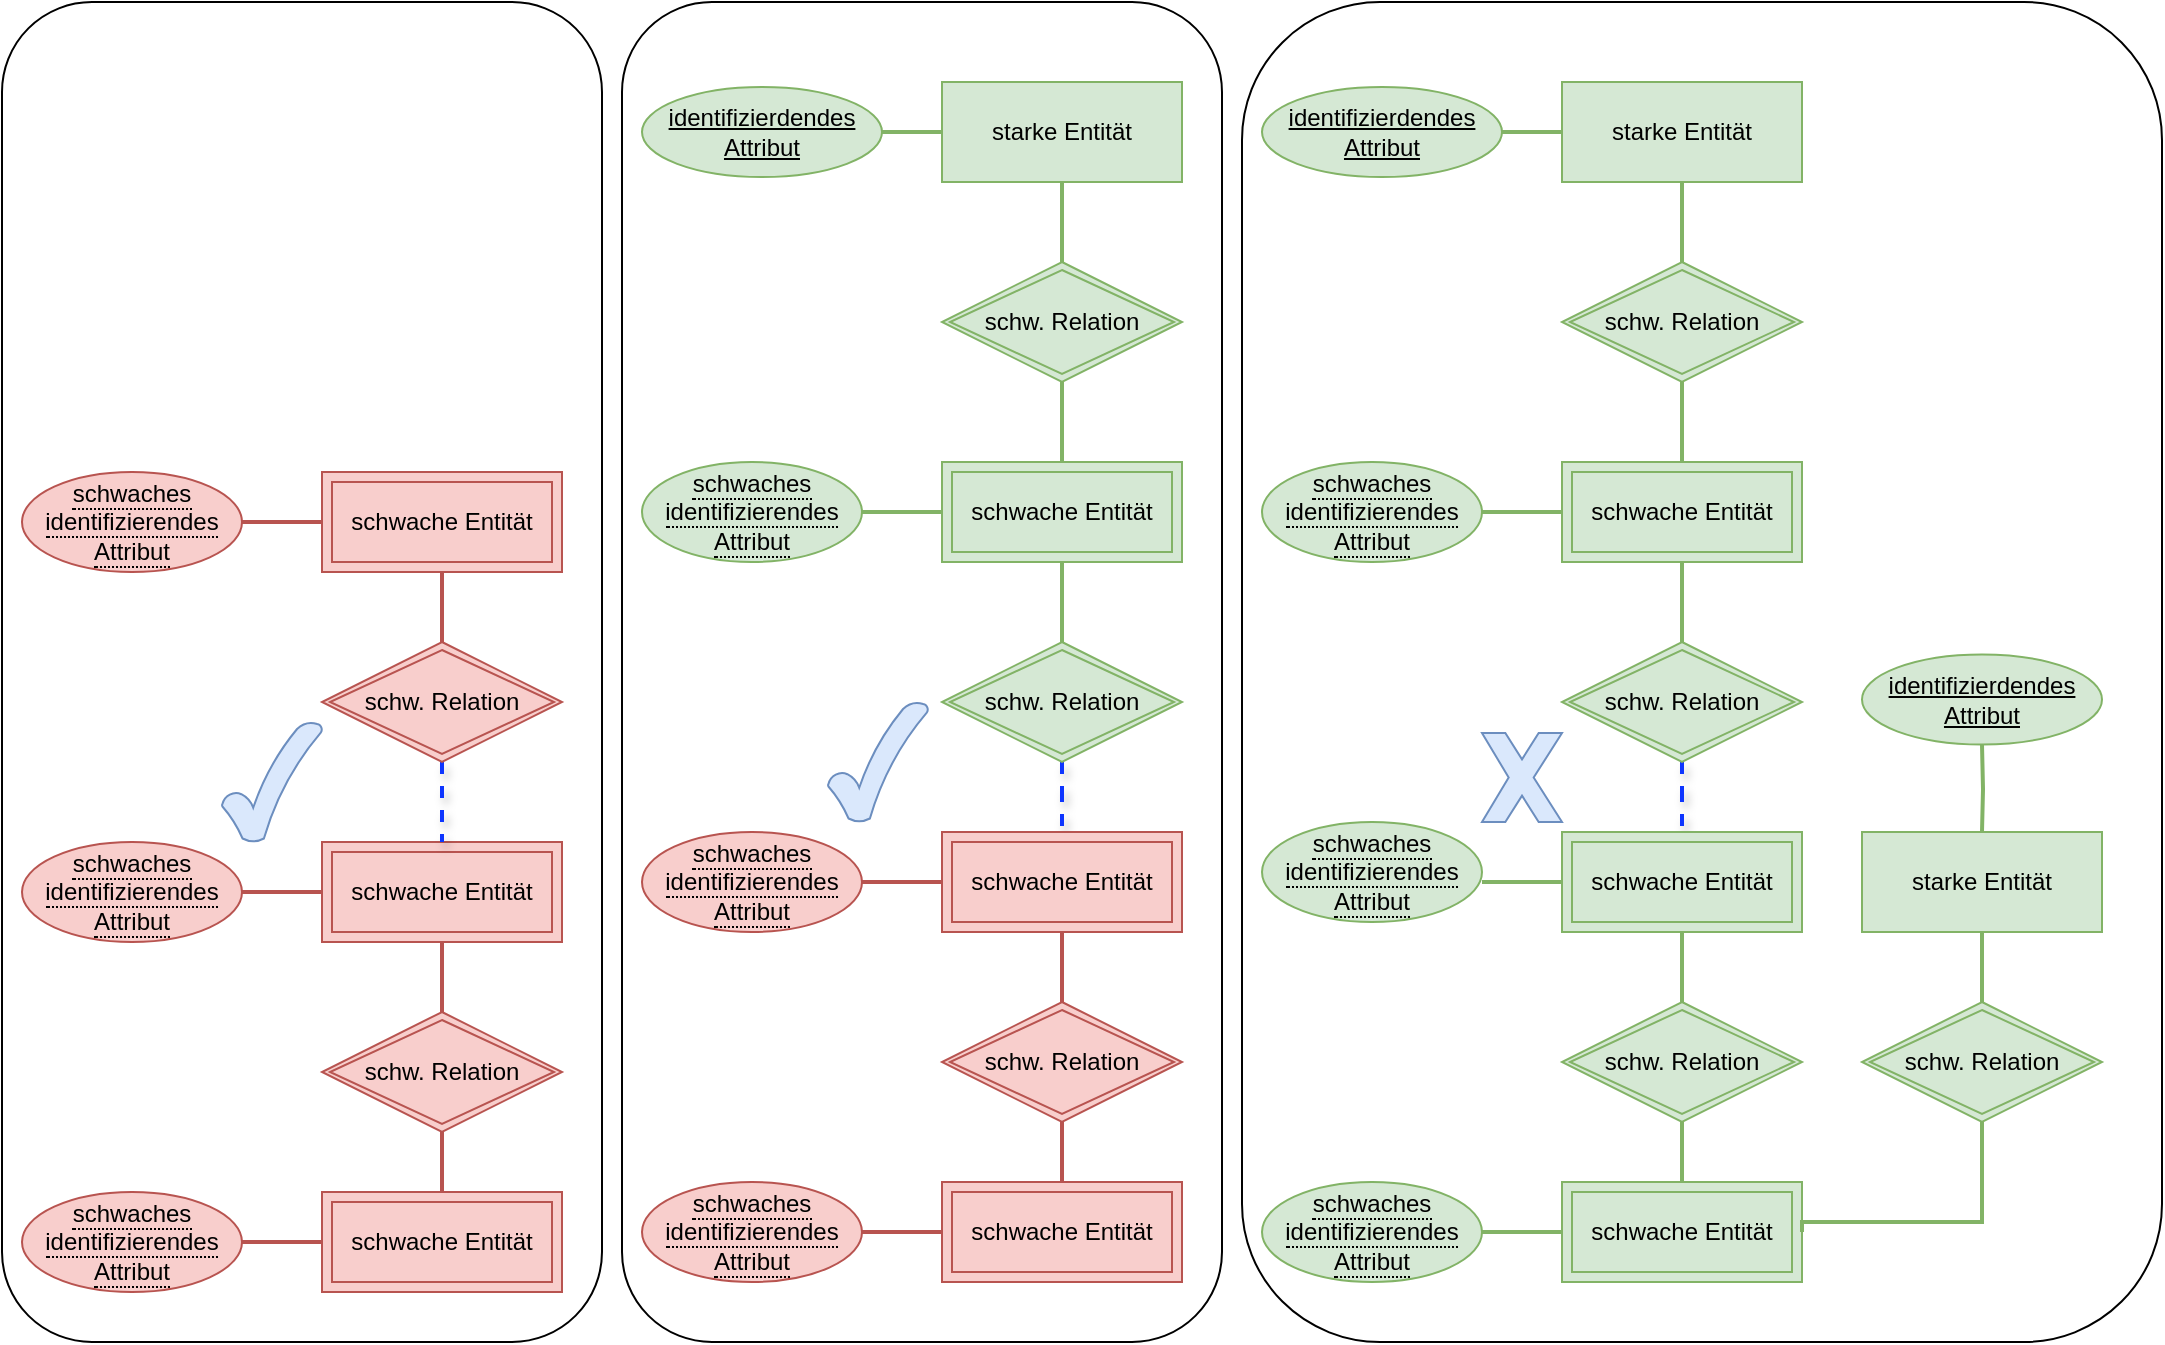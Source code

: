 <mxfile version="16.5.1" type="device"><diagram id="nQbscPIc6uNyYigFWDIx" name="Seite-1"><mxGraphModel dx="3327" dy="1018" grid="1" gridSize="10" guides="1" tooltips="1" connect="1" arrows="1" fold="1" page="1" pageScale="1" pageWidth="827" pageHeight="1169" math="0" shadow="0"><root><mxCell id="0"/><mxCell id="1" parent="0"/><mxCell id="OOYJhUlUHDx6FJWwQxyh-150" value="" style="rounded=1;whiteSpace=wrap;html=1;" parent="1" vertex="1"><mxGeometry x="-620" y="850" width="460" height="670" as="geometry"/></mxCell><mxCell id="OOYJhUlUHDx6FJWwQxyh-149" value="" style="rounded=1;whiteSpace=wrap;html=1;" parent="1" vertex="1"><mxGeometry x="-930" y="850" width="300" height="670" as="geometry"/></mxCell><mxCell id="OOYJhUlUHDx6FJWwQxyh-148" value="" style="rounded=1;whiteSpace=wrap;html=1;" parent="1" vertex="1"><mxGeometry x="-1240" y="850" width="300" height="670" as="geometry"/></mxCell><mxCell id="OOYJhUlUHDx6FJWwQxyh-33" style="edgeStyle=orthogonalEdgeStyle;rounded=0;orthogonalLoop=1;jettySize=auto;html=1;exitX=0.5;exitY=0;exitDx=0;exitDy=0;entryX=0.5;entryY=1;entryDx=0;entryDy=0;endArrow=none;endFill=0;strokeWidth=2;" parent="1" source="OOYJhUlUHDx6FJWwQxyh-35" edge="1"><mxGeometry relative="1" as="geometry"><mxPoint x="-1020" y="1290" as="targetPoint"/></mxGeometry></mxCell><mxCell id="OOYJhUlUHDx6FJWwQxyh-34" style="edgeStyle=orthogonalEdgeStyle;rounded=0;orthogonalLoop=1;jettySize=auto;html=1;entryX=1;entryY=0.5;entryDx=0;entryDy=0;endArrow=none;endFill=0;strokeWidth=2;fillColor=#f8cecc;strokeColor=#b85450;" parent="1" source="OOYJhUlUHDx6FJWwQxyh-35" edge="1"><mxGeometry relative="1" as="geometry"><mxPoint x="-1120" y="1295" as="targetPoint"/></mxGeometry></mxCell><mxCell id="OOYJhUlUHDx6FJWwQxyh-35" value="schwache Entität" style="shape=ext;margin=3;double=1;whiteSpace=wrap;html=1;align=center;fillColor=#f8cecc;strokeColor=#b85450;" parent="1" vertex="1"><mxGeometry x="-1080" y="1270" width="120" height="50" as="geometry"/></mxCell><mxCell id="OOYJhUlUHDx6FJWwQxyh-36" style="edgeStyle=orthogonalEdgeStyle;rounded=0;orthogonalLoop=1;jettySize=auto;html=1;entryX=1;entryY=0.5;entryDx=0;entryDy=0;endArrow=none;endFill=0;strokeWidth=2;fillColor=#f8cecc;strokeColor=#b85450;" parent="1" source="OOYJhUlUHDx6FJWwQxyh-38" edge="1"><mxGeometry relative="1" as="geometry"><mxPoint x="-1120.0" y="1110.0" as="targetPoint"/></mxGeometry></mxCell><mxCell id="OOYJhUlUHDx6FJWwQxyh-140" style="edgeStyle=orthogonalEdgeStyle;rounded=0;orthogonalLoop=1;jettySize=auto;html=1;exitX=0.5;exitY=1;exitDx=0;exitDy=0;entryX=0.5;entryY=0;entryDx=0;entryDy=0;endArrow=none;endFill=0;strokeWidth=2;fillColor=#f8cecc;strokeColor=#b85450;" parent="1" source="OOYJhUlUHDx6FJWwQxyh-38" target="OOYJhUlUHDx6FJWwQxyh-58" edge="1"><mxGeometry relative="1" as="geometry"/></mxCell><mxCell id="OOYJhUlUHDx6FJWwQxyh-38" value="schwache Entität" style="shape=ext;margin=3;double=1;whiteSpace=wrap;html=1;align=center;fillColor=#f8cecc;strokeColor=#b85450;" parent="1" vertex="1"><mxGeometry x="-1080" y="1085" width="120" height="50" as="geometry"/></mxCell><mxCell id="OOYJhUlUHDx6FJWwQxyh-41" style="edgeStyle=orthogonalEdgeStyle;rounded=0;orthogonalLoop=1;jettySize=auto;html=1;exitX=0.5;exitY=0;exitDx=0;exitDy=0;entryX=0.5;entryY=1;entryDx=0;entryDy=0;endArrow=none;endFill=0;strokeWidth=2;fillColor=#f8cecc;strokeColor=#b85450;" parent="1" source="OOYJhUlUHDx6FJWwQxyh-43" target="OOYJhUlUHDx6FJWwQxyh-45" edge="1"><mxGeometry relative="1" as="geometry"/></mxCell><mxCell id="OOYJhUlUHDx6FJWwQxyh-42" style="edgeStyle=orthogonalEdgeStyle;rounded=0;orthogonalLoop=1;jettySize=auto;html=1;entryX=1;entryY=0.5;entryDx=0;entryDy=0;endArrow=none;endFill=0;strokeWidth=2;fillColor=#f8cecc;strokeColor=#b85450;" parent="1" source="OOYJhUlUHDx6FJWwQxyh-43" edge="1"><mxGeometry relative="1" as="geometry"><mxPoint x="-1120" y="1470" as="targetPoint"/></mxGeometry></mxCell><mxCell id="OOYJhUlUHDx6FJWwQxyh-43" value="schwache Entität" style="shape=ext;margin=3;double=1;whiteSpace=wrap;html=1;align=center;fillColor=#f8cecc;strokeColor=#b85450;" parent="1" vertex="1"><mxGeometry x="-1080" y="1445" width="120" height="50" as="geometry"/></mxCell><mxCell id="OOYJhUlUHDx6FJWwQxyh-44" style="edgeStyle=orthogonalEdgeStyle;rounded=0;orthogonalLoop=1;jettySize=auto;html=1;exitX=0.5;exitY=0;exitDx=0;exitDy=0;entryX=0.5;entryY=1;entryDx=0;entryDy=0;endArrow=none;endFill=0;strokeWidth=2;fillColor=#f8cecc;strokeColor=#b85450;" parent="1" source="OOYJhUlUHDx6FJWwQxyh-45" target="OOYJhUlUHDx6FJWwQxyh-35" edge="1"><mxGeometry relative="1" as="geometry"/></mxCell><mxCell id="OOYJhUlUHDx6FJWwQxyh-45" value="schw. Relation" style="shape=rhombus;double=1;perimeter=rhombusPerimeter;whiteSpace=wrap;html=1;align=center;fillColor=#f8cecc;strokeColor=#b85450;" parent="1" vertex="1"><mxGeometry x="-1080" y="1355" width="120" height="60" as="geometry"/></mxCell><mxCell id="dEpQYghDCSLJoiyHqOcw-8" style="edgeStyle=orthogonalEdgeStyle;rounded=0;orthogonalLoop=1;jettySize=auto;html=1;exitX=0.5;exitY=1;exitDx=0;exitDy=0;entryX=0.5;entryY=0;entryDx=0;entryDy=0;shadow=1;endArrow=none;endFill=0;strokeWidth=2;dashed=1;fillColor=#dae8fc;strokeColor=#0D35FF;" edge="1" parent="1" source="OOYJhUlUHDx6FJWwQxyh-58" target="OOYJhUlUHDx6FJWwQxyh-35"><mxGeometry relative="1" as="geometry"/></mxCell><mxCell id="OOYJhUlUHDx6FJWwQxyh-58" value="schw. Relation" style="shape=rhombus;double=1;perimeter=rhombusPerimeter;whiteSpace=wrap;html=1;align=center;fillColor=#f8cecc;strokeColor=#b85450;" parent="1" vertex="1"><mxGeometry x="-1080" y="1170" width="120" height="60" as="geometry"/></mxCell><mxCell id="dEpQYghDCSLJoiyHqOcw-9" style="edgeStyle=orthogonalEdgeStyle;rounded=0;orthogonalLoop=1;jettySize=auto;html=1;exitX=0.5;exitY=1;exitDx=0;exitDy=0;shadow=1;dashed=1;endArrow=none;endFill=0;strokeWidth=2;fillColor=#dae8fc;strokeColor=#0D35FF;" edge="1" parent="1" source="OOYJhUlUHDx6FJWwQxyh-60" target="OOYJhUlUHDx6FJWwQxyh-63"><mxGeometry relative="1" as="geometry"/></mxCell><mxCell id="OOYJhUlUHDx6FJWwQxyh-60" value="schw. Relation" style="shape=rhombus;double=1;perimeter=rhombusPerimeter;whiteSpace=wrap;html=1;align=center;fillColor=#d5e8d4;strokeColor=#82b366;" parent="1" vertex="1"><mxGeometry x="-770" y="1170" width="120" height="60" as="geometry"/></mxCell><mxCell id="OOYJhUlUHDx6FJWwQxyh-62" style="edgeStyle=orthogonalEdgeStyle;rounded=0;orthogonalLoop=1;jettySize=auto;html=1;entryX=1;entryY=0.5;entryDx=0;entryDy=0;endArrow=none;endFill=0;strokeWidth=2;fillColor=#f8cecc;strokeColor=#b85450;" parent="1" source="OOYJhUlUHDx6FJWwQxyh-63" edge="1"><mxGeometry relative="1" as="geometry"><mxPoint x="-810" y="1290" as="targetPoint"/></mxGeometry></mxCell><mxCell id="OOYJhUlUHDx6FJWwQxyh-63" value="schwache Entität" style="shape=ext;margin=3;double=1;whiteSpace=wrap;html=1;align=center;fillColor=#f8cecc;strokeColor=#b85450;" parent="1" vertex="1"><mxGeometry x="-770" y="1265" width="120" height="50" as="geometry"/></mxCell><mxCell id="OOYJhUlUHDx6FJWwQxyh-64" style="edgeStyle=orthogonalEdgeStyle;rounded=0;orthogonalLoop=1;jettySize=auto;html=1;entryX=1;entryY=0.5;entryDx=0;entryDy=0;endArrow=none;endFill=0;strokeWidth=2;fillColor=#d5e8d4;strokeColor=#82b366;" parent="1" source="OOYJhUlUHDx6FJWwQxyh-66" edge="1"><mxGeometry relative="1" as="geometry"><mxPoint x="-810" y="1105.0" as="targetPoint"/></mxGeometry></mxCell><mxCell id="OOYJhUlUHDx6FJWwQxyh-65" style="edgeStyle=orthogonalEdgeStyle;rounded=0;orthogonalLoop=1;jettySize=auto;html=1;endArrow=none;endFill=0;strokeWidth=2;fillColor=#d5e8d4;strokeColor=#82b366;" parent="1" source="OOYJhUlUHDx6FJWwQxyh-66" edge="1"><mxGeometry relative="1" as="geometry"><mxPoint x="-710" y="1040" as="targetPoint"/></mxGeometry></mxCell><mxCell id="OOYJhUlUHDx6FJWwQxyh-141" style="edgeStyle=orthogonalEdgeStyle;rounded=0;orthogonalLoop=1;jettySize=auto;html=1;exitX=0.5;exitY=1;exitDx=0;exitDy=0;entryX=0.5;entryY=0;entryDx=0;entryDy=0;endArrow=none;endFill=0;strokeWidth=2;fillColor=#d5e8d4;strokeColor=#82b366;" parent="1" source="OOYJhUlUHDx6FJWwQxyh-66" target="OOYJhUlUHDx6FJWwQxyh-60" edge="1"><mxGeometry relative="1" as="geometry"/></mxCell><mxCell id="OOYJhUlUHDx6FJWwQxyh-66" value="schwache Entität" style="shape=ext;margin=3;double=1;whiteSpace=wrap;html=1;align=center;fillColor=#d5e8d4;strokeColor=#82b366;" parent="1" vertex="1"><mxGeometry x="-770" y="1080" width="120" height="50" as="geometry"/></mxCell><mxCell id="OOYJhUlUHDx6FJWwQxyh-67" style="edgeStyle=orthogonalEdgeStyle;rounded=0;orthogonalLoop=1;jettySize=auto;html=1;entryX=1;entryY=0.5;entryDx=0;entryDy=0;endArrow=none;endFill=0;strokeWidth=2;fillColor=#d5e8d4;strokeColor=#82b366;" parent="1" source="OOYJhUlUHDx6FJWwQxyh-68" edge="1"><mxGeometry relative="1" as="geometry"><mxPoint x="-810" y="915.0" as="targetPoint"/></mxGeometry></mxCell><mxCell id="OOYJhUlUHDx6FJWwQxyh-68" value="starke Entität" style="whiteSpace=wrap;html=1;align=center;fillColor=#d5e8d4;strokeColor=#82b366;" parent="1" vertex="1"><mxGeometry x="-770" y="890" width="120" height="50" as="geometry"/></mxCell><mxCell id="OOYJhUlUHDx6FJWwQxyh-69" style="edgeStyle=orthogonalEdgeStyle;rounded=0;orthogonalLoop=1;jettySize=auto;html=1;exitX=0.5;exitY=0;exitDx=0;exitDy=0;entryX=0.5;entryY=1;entryDx=0;entryDy=0;endArrow=none;endFill=0;strokeWidth=2;fillColor=#f8cecc;strokeColor=#b85450;" parent="1" source="OOYJhUlUHDx6FJWwQxyh-71" target="OOYJhUlUHDx6FJWwQxyh-73" edge="1"><mxGeometry relative="1" as="geometry"/></mxCell><mxCell id="OOYJhUlUHDx6FJWwQxyh-70" style="edgeStyle=orthogonalEdgeStyle;rounded=0;orthogonalLoop=1;jettySize=auto;html=1;entryX=1;entryY=0.5;entryDx=0;entryDy=0;endArrow=none;endFill=0;strokeWidth=2;fillColor=#f8cecc;strokeColor=#b85450;" parent="1" source="OOYJhUlUHDx6FJWwQxyh-71" edge="1"><mxGeometry relative="1" as="geometry"><mxPoint x="-810" y="1465" as="targetPoint"/></mxGeometry></mxCell><mxCell id="OOYJhUlUHDx6FJWwQxyh-71" value="schwache Entität" style="shape=ext;margin=3;double=1;whiteSpace=wrap;html=1;align=center;fillColor=#f8cecc;strokeColor=#b85450;" parent="1" vertex="1"><mxGeometry x="-770" y="1440" width="120" height="50" as="geometry"/></mxCell><mxCell id="OOYJhUlUHDx6FJWwQxyh-72" style="edgeStyle=orthogonalEdgeStyle;rounded=0;orthogonalLoop=1;jettySize=auto;html=1;exitX=0.5;exitY=0;exitDx=0;exitDy=0;entryX=0.5;entryY=1;entryDx=0;entryDy=0;endArrow=none;endFill=0;strokeWidth=2;fillColor=#f8cecc;strokeColor=#b85450;" parent="1" source="OOYJhUlUHDx6FJWwQxyh-73" target="OOYJhUlUHDx6FJWwQxyh-63" edge="1"><mxGeometry relative="1" as="geometry"/></mxCell><mxCell id="OOYJhUlUHDx6FJWwQxyh-73" value="schw. Relation" style="shape=rhombus;double=1;perimeter=rhombusPerimeter;whiteSpace=wrap;html=1;align=center;fillColor=#f8cecc;strokeColor=#b85450;" parent="1" vertex="1"><mxGeometry x="-770" y="1350" width="120" height="60" as="geometry"/></mxCell><mxCell id="OOYJhUlUHDx6FJWwQxyh-79" style="edgeStyle=orthogonalEdgeStyle;rounded=0;orthogonalLoop=1;jettySize=auto;html=1;entryX=0.5;entryY=1;entryDx=0;entryDy=0;endArrow=none;endFill=0;strokeWidth=2;fillColor=#d5e8d4;strokeColor=#82b366;" parent="1" source="OOYJhUlUHDx6FJWwQxyh-80" target="OOYJhUlUHDx6FJWwQxyh-68" edge="1"><mxGeometry relative="1" as="geometry"/></mxCell><mxCell id="OOYJhUlUHDx6FJWwQxyh-80" value="schw. Relation" style="shape=rhombus;double=1;perimeter=rhombusPerimeter;whiteSpace=wrap;html=1;align=center;fillColor=#d5e8d4;strokeColor=#82b366;" parent="1" vertex="1"><mxGeometry x="-770" y="980" width="120" height="60" as="geometry"/></mxCell><mxCell id="dEpQYghDCSLJoiyHqOcw-10" style="edgeStyle=orthogonalEdgeStyle;rounded=0;orthogonalLoop=1;jettySize=auto;html=1;shadow=1;dashed=1;endArrow=none;endFill=0;strokeWidth=2;fillColor=#dae8fc;strokeColor=#0D35FF;" edge="1" parent="1" source="OOYJhUlUHDx6FJWwQxyh-106" target="OOYJhUlUHDx6FJWwQxyh-109"><mxGeometry relative="1" as="geometry"/></mxCell><mxCell id="OOYJhUlUHDx6FJWwQxyh-106" value="schw. Relation" style="shape=rhombus;double=1;perimeter=rhombusPerimeter;whiteSpace=wrap;html=1;align=center;fillColor=#d5e8d4;strokeColor=#82b366;" parent="1" vertex="1"><mxGeometry x="-460" y="1170" width="120" height="60" as="geometry"/></mxCell><mxCell id="OOYJhUlUHDx6FJWwQxyh-108" style="edgeStyle=orthogonalEdgeStyle;rounded=0;orthogonalLoop=1;jettySize=auto;html=1;entryX=1;entryY=0.5;entryDx=0;entryDy=0;endArrow=none;endFill=0;strokeWidth=2;fillColor=#d5e8d4;strokeColor=#82b366;" parent="1" source="OOYJhUlUHDx6FJWwQxyh-109" edge="1"><mxGeometry relative="1" as="geometry"><mxPoint x="-500" y="1290" as="targetPoint"/></mxGeometry></mxCell><mxCell id="OOYJhUlUHDx6FJWwQxyh-109" value="schwache Entität" style="shape=ext;margin=3;double=1;whiteSpace=wrap;html=1;align=center;fillColor=#d5e8d4;strokeColor=#82b366;" parent="1" vertex="1"><mxGeometry x="-460" y="1265" width="120" height="50" as="geometry"/></mxCell><mxCell id="OOYJhUlUHDx6FJWwQxyh-110" style="edgeStyle=orthogonalEdgeStyle;rounded=0;orthogonalLoop=1;jettySize=auto;html=1;entryX=1;entryY=0.5;entryDx=0;entryDy=0;endArrow=none;endFill=0;strokeWidth=2;fillColor=#d5e8d4;strokeColor=#82b366;" parent="1" source="OOYJhUlUHDx6FJWwQxyh-112" edge="1"><mxGeometry relative="1" as="geometry"><mxPoint x="-500" y="1105.0" as="targetPoint"/></mxGeometry></mxCell><mxCell id="OOYJhUlUHDx6FJWwQxyh-111" style="edgeStyle=orthogonalEdgeStyle;rounded=0;orthogonalLoop=1;jettySize=auto;html=1;endArrow=none;endFill=0;strokeWidth=2;fillColor=#d5e8d4;strokeColor=#82b366;" parent="1" source="OOYJhUlUHDx6FJWwQxyh-112" edge="1"><mxGeometry relative="1" as="geometry"><mxPoint x="-400" y="1040" as="targetPoint"/></mxGeometry></mxCell><mxCell id="OOYJhUlUHDx6FJWwQxyh-144" style="edgeStyle=orthogonalEdgeStyle;rounded=0;orthogonalLoop=1;jettySize=auto;html=1;exitX=0.5;exitY=1;exitDx=0;exitDy=0;entryX=0.5;entryY=0;entryDx=0;entryDy=0;endArrow=none;endFill=0;strokeWidth=2;fillColor=#d5e8d4;strokeColor=#82b366;" parent="1" source="OOYJhUlUHDx6FJWwQxyh-112" target="OOYJhUlUHDx6FJWwQxyh-106" edge="1"><mxGeometry relative="1" as="geometry"/></mxCell><mxCell id="OOYJhUlUHDx6FJWwQxyh-112" value="schwache Entität" style="shape=ext;margin=3;double=1;whiteSpace=wrap;html=1;align=center;fillColor=#d5e8d4;strokeColor=#82b366;" parent="1" vertex="1"><mxGeometry x="-460" y="1080" width="120" height="50" as="geometry"/></mxCell><mxCell id="OOYJhUlUHDx6FJWwQxyh-113" style="edgeStyle=orthogonalEdgeStyle;rounded=0;orthogonalLoop=1;jettySize=auto;html=1;entryX=1;entryY=0.5;entryDx=0;entryDy=0;endArrow=none;endFill=0;strokeWidth=2;fillColor=#d5e8d4;strokeColor=#82b366;" parent="1" source="OOYJhUlUHDx6FJWwQxyh-114" target="OOYJhUlUHDx6FJWwQxyh-128" edge="1"><mxGeometry relative="1" as="geometry"/></mxCell><mxCell id="OOYJhUlUHDx6FJWwQxyh-114" value="starke Entität" style="whiteSpace=wrap;html=1;align=center;fillColor=#d5e8d4;strokeColor=#82b366;" parent="1" vertex="1"><mxGeometry x="-460" y="890" width="120" height="50" as="geometry"/></mxCell><mxCell id="OOYJhUlUHDx6FJWwQxyh-115" style="edgeStyle=orthogonalEdgeStyle;rounded=0;orthogonalLoop=1;jettySize=auto;html=1;exitX=0.5;exitY=0;exitDx=0;exitDy=0;entryX=0.5;entryY=1;entryDx=0;entryDy=0;endArrow=none;endFill=0;strokeWidth=2;fillColor=#d5e8d4;strokeColor=#82b366;" parent="1" source="OOYJhUlUHDx6FJWwQxyh-117" target="OOYJhUlUHDx6FJWwQxyh-119" edge="1"><mxGeometry relative="1" as="geometry"/></mxCell><mxCell id="OOYJhUlUHDx6FJWwQxyh-116" style="edgeStyle=orthogonalEdgeStyle;rounded=0;orthogonalLoop=1;jettySize=auto;html=1;entryX=1;entryY=0.5;entryDx=0;entryDy=0;endArrow=none;endFill=0;strokeWidth=2;fillColor=#d5e8d4;strokeColor=#82b366;" parent="1" source="OOYJhUlUHDx6FJWwQxyh-117" edge="1"><mxGeometry relative="1" as="geometry"><mxPoint x="-500" y="1465" as="targetPoint"/></mxGeometry></mxCell><mxCell id="OOYJhUlUHDx6FJWwQxyh-117" value="schwache Entität" style="shape=ext;margin=3;double=1;whiteSpace=wrap;html=1;align=center;fillColor=#d5e8d4;strokeColor=#82b366;" parent="1" vertex="1"><mxGeometry x="-460" y="1440" width="120" height="50" as="geometry"/></mxCell><mxCell id="OOYJhUlUHDx6FJWwQxyh-118" style="edgeStyle=orthogonalEdgeStyle;rounded=0;orthogonalLoop=1;jettySize=auto;html=1;exitX=0.5;exitY=0;exitDx=0;exitDy=0;entryX=0.5;entryY=1;entryDx=0;entryDy=0;endArrow=none;endFill=0;strokeWidth=2;fillColor=#d5e8d4;strokeColor=#82b366;" parent="1" source="OOYJhUlUHDx6FJWwQxyh-119" target="OOYJhUlUHDx6FJWwQxyh-109" edge="1"><mxGeometry relative="1" as="geometry"/></mxCell><mxCell id="OOYJhUlUHDx6FJWwQxyh-119" value="schw. Relation" style="shape=rhombus;double=1;perimeter=rhombusPerimeter;whiteSpace=wrap;html=1;align=center;fillColor=#d5e8d4;strokeColor=#82b366;" parent="1" vertex="1"><mxGeometry x="-460" y="1350" width="120" height="60" as="geometry"/></mxCell><mxCell id="OOYJhUlUHDx6FJWwQxyh-120" style="edgeStyle=orthogonalEdgeStyle;rounded=0;orthogonalLoop=1;jettySize=auto;html=1;entryX=1;entryY=0.5;entryDx=0;entryDy=0;endArrow=none;endFill=0;strokeWidth=2;fillColor=#d5e8d4;strokeColor=#82b366;" parent="1" source="OOYJhUlUHDx6FJWwQxyh-121" target="OOYJhUlUHDx6FJWwQxyh-117" edge="1"><mxGeometry relative="1" as="geometry"><mxPoint x="-336" y="1290" as="targetPoint"/><Array as="points"><mxPoint x="-250" y="1460"/><mxPoint x="-340" y="1460"/></Array></mxGeometry></mxCell><mxCell id="OOYJhUlUHDx6FJWwQxyh-151" style="edgeStyle=orthogonalEdgeStyle;rounded=0;orthogonalLoop=1;jettySize=auto;html=1;exitX=0.5;exitY=0;exitDx=0;exitDy=0;endArrow=none;endFill=0;strokeWidth=2;fillColor=#d5e8d4;strokeColor=#82b366;" parent="1" source="OOYJhUlUHDx6FJWwQxyh-121" target="OOYJhUlUHDx6FJWwQxyh-132" edge="1"><mxGeometry relative="1" as="geometry"/></mxCell><mxCell id="OOYJhUlUHDx6FJWwQxyh-121" value="schw. Relation" style="shape=rhombus;double=1;perimeter=rhombusPerimeter;whiteSpace=wrap;html=1;align=center;fillColor=#d5e8d4;strokeColor=#82b366;" parent="1" vertex="1"><mxGeometry x="-310" y="1350" width="120" height="60" as="geometry"/></mxCell><mxCell id="OOYJhUlUHDx6FJWwQxyh-125" style="edgeStyle=orthogonalEdgeStyle;rounded=0;orthogonalLoop=1;jettySize=auto;html=1;entryX=0.5;entryY=1;entryDx=0;entryDy=0;endArrow=none;endFill=0;strokeWidth=2;fillColor=#d5e8d4;strokeColor=#82b366;" parent="1" source="OOYJhUlUHDx6FJWwQxyh-126" target="OOYJhUlUHDx6FJWwQxyh-114" edge="1"><mxGeometry relative="1" as="geometry"/></mxCell><mxCell id="OOYJhUlUHDx6FJWwQxyh-126" value="schw. Relation" style="shape=rhombus;double=1;perimeter=rhombusPerimeter;whiteSpace=wrap;html=1;align=center;fillColor=#d5e8d4;strokeColor=#82b366;" parent="1" vertex="1"><mxGeometry x="-460" y="980" width="120" height="60" as="geometry"/></mxCell><mxCell id="OOYJhUlUHDx6FJWwQxyh-128" value="identifizierdendes Attribut" style="ellipse;whiteSpace=wrap;html=1;align=center;fontStyle=4;fillColor=#d5e8d4;strokeColor=#82b366;" parent="1" vertex="1"><mxGeometry x="-610" y="892.5" width="120" height="45" as="geometry"/></mxCell><mxCell id="OOYJhUlUHDx6FJWwQxyh-129" value="&lt;span style=&quot;border-bottom: 1px dotted&quot;&gt;schwaches identifizierendes Attribut&lt;/span&gt;" style="ellipse;whiteSpace=wrap;html=1;align=center;fillColor=#d5e8d4;strokeColor=#82b366;" parent="1" vertex="1"><mxGeometry x="-610" y="1260" width="110" height="50" as="geometry"/></mxCell><mxCell id="OOYJhUlUHDx6FJWwQxyh-132" value="starke Entität" style="whiteSpace=wrap;html=1;align=center;fillColor=#d5e8d4;strokeColor=#82b366;" parent="1" vertex="1"><mxGeometry x="-310" y="1265" width="120" height="50" as="geometry"/></mxCell><mxCell id="OOYJhUlUHDx6FJWwQxyh-135" style="edgeStyle=orthogonalEdgeStyle;rounded=0;orthogonalLoop=1;jettySize=auto;html=1;exitX=0.5;exitY=1;exitDx=0;exitDy=0;entryX=0.5;entryY=0;entryDx=0;entryDy=0;endArrow=none;endFill=0;strokeWidth=2;fillColor=#d5e8d4;strokeColor=#82b366;" parent="1" target="OOYJhUlUHDx6FJWwQxyh-132" edge="1"><mxGeometry relative="1" as="geometry"><mxPoint x="-250" y="1221.25" as="sourcePoint"/></mxGeometry></mxCell><mxCell id="OOYJhUlUHDx6FJWwQxyh-137" value="" style="verticalLabelPosition=bottom;verticalAlign=top;html=1;shape=mxgraph.basic.tick;fillColor=#dae8fc;strokeColor=#6c8ebf;" parent="1" vertex="1"><mxGeometry x="-1130" y="1210" width="50" height="60" as="geometry"/></mxCell><mxCell id="OOYJhUlUHDx6FJWwQxyh-138" value="" style="verticalLabelPosition=bottom;verticalAlign=top;html=1;shape=mxgraph.basic.x;fillColor=#dae8fc;strokeColor=#6c8ebf;" parent="1" vertex="1"><mxGeometry x="-500" y="1215.5" width="40" height="44.5" as="geometry"/></mxCell><mxCell id="OOYJhUlUHDx6FJWwQxyh-145" value="" style="verticalLabelPosition=bottom;verticalAlign=top;html=1;shape=mxgraph.basic.tick;fillColor=#dae8fc;strokeColor=#6c8ebf;" parent="1" vertex="1"><mxGeometry x="-827" y="1200" width="50" height="60" as="geometry"/></mxCell><mxCell id="OOYJhUlUHDx6FJWwQxyh-152" value="&lt;span style=&quot;border-bottom: 1px dotted&quot;&gt;schwaches identifizierendes Attribut&lt;/span&gt;" style="ellipse;whiteSpace=wrap;html=1;align=center;fillColor=#d5e8d4;strokeColor=#82b366;" parent="1" vertex="1"><mxGeometry x="-610" y="1440" width="110" height="50" as="geometry"/></mxCell><mxCell id="OOYJhUlUHDx6FJWwQxyh-153" value="&lt;span style=&quot;border-bottom: 1px dotted&quot;&gt;schwaches identifizierendes Attribut&lt;/span&gt;" style="ellipse;whiteSpace=wrap;html=1;align=center;fillColor=#d5e8d4;strokeColor=#82b366;" parent="1" vertex="1"><mxGeometry x="-610" y="1080" width="110" height="50" as="geometry"/></mxCell><mxCell id="OOYJhUlUHDx6FJWwQxyh-154" value="identifizierdendes Attribut" style="ellipse;whiteSpace=wrap;html=1;align=center;fontStyle=4;fillColor=#d5e8d4;strokeColor=#82b366;" parent="1" vertex="1"><mxGeometry x="-310" y="1176.25" width="120" height="45" as="geometry"/></mxCell><mxCell id="OOYJhUlUHDx6FJWwQxyh-155" value="identifizierdendes Attribut" style="ellipse;whiteSpace=wrap;html=1;align=center;fontStyle=4;fillColor=#d5e8d4;strokeColor=#82b366;" parent="1" vertex="1"><mxGeometry x="-920" y="892.5" width="120" height="45" as="geometry"/></mxCell><mxCell id="OOYJhUlUHDx6FJWwQxyh-157" value="&lt;span style=&quot;border-bottom: 1px dotted&quot;&gt;schwaches identifizierendes Attribut&lt;/span&gt;" style="ellipse;whiteSpace=wrap;html=1;align=center;fillColor=#d5e8d4;strokeColor=#82b366;" parent="1" vertex="1"><mxGeometry x="-920" y="1080" width="110" height="50" as="geometry"/></mxCell><mxCell id="OOYJhUlUHDx6FJWwQxyh-158" value="&lt;span style=&quot;border-bottom: 1px dotted&quot;&gt;schwaches identifizierendes Attribut&lt;/span&gt;" style="ellipse;whiteSpace=wrap;html=1;align=center;fillColor=#f8cecc;strokeColor=#b85450;" parent="1" vertex="1"><mxGeometry x="-920" y="1265" width="110" height="50" as="geometry"/></mxCell><mxCell id="OOYJhUlUHDx6FJWwQxyh-159" value="&lt;span style=&quot;border-bottom: 1px dotted&quot;&gt;schwaches identifizierendes Attribut&lt;/span&gt;" style="ellipse;whiteSpace=wrap;html=1;align=center;fillColor=#f8cecc;strokeColor=#b85450;" parent="1" vertex="1"><mxGeometry x="-920" y="1440" width="110" height="50" as="geometry"/></mxCell><mxCell id="OOYJhUlUHDx6FJWwQxyh-160" value="&lt;span style=&quot;border-bottom: 1px dotted&quot;&gt;schwaches identifizierendes Attribut&lt;/span&gt;" style="ellipse;whiteSpace=wrap;html=1;align=center;fillColor=#f8cecc;strokeColor=#b85450;" parent="1" vertex="1"><mxGeometry x="-1230" y="1445" width="110" height="50" as="geometry"/></mxCell><mxCell id="OOYJhUlUHDx6FJWwQxyh-161" value="&lt;span style=&quot;border-bottom: 1px dotted&quot;&gt;schwaches identifizierendes Attribut&lt;/span&gt;" style="ellipse;whiteSpace=wrap;html=1;align=center;fillColor=#f8cecc;strokeColor=#b85450;" parent="1" vertex="1"><mxGeometry x="-1230" y="1270" width="110" height="50" as="geometry"/></mxCell><mxCell id="OOYJhUlUHDx6FJWwQxyh-162" value="&lt;span style=&quot;border-bottom: 1px dotted&quot;&gt;schwaches identifizierendes Attribut&lt;/span&gt;" style="ellipse;whiteSpace=wrap;html=1;align=center;fillColor=#f8cecc;strokeColor=#b85450;" parent="1" vertex="1"><mxGeometry x="-1230" y="1085" width="110" height="50" as="geometry"/></mxCell></root></mxGraphModel></diagram></mxfile>